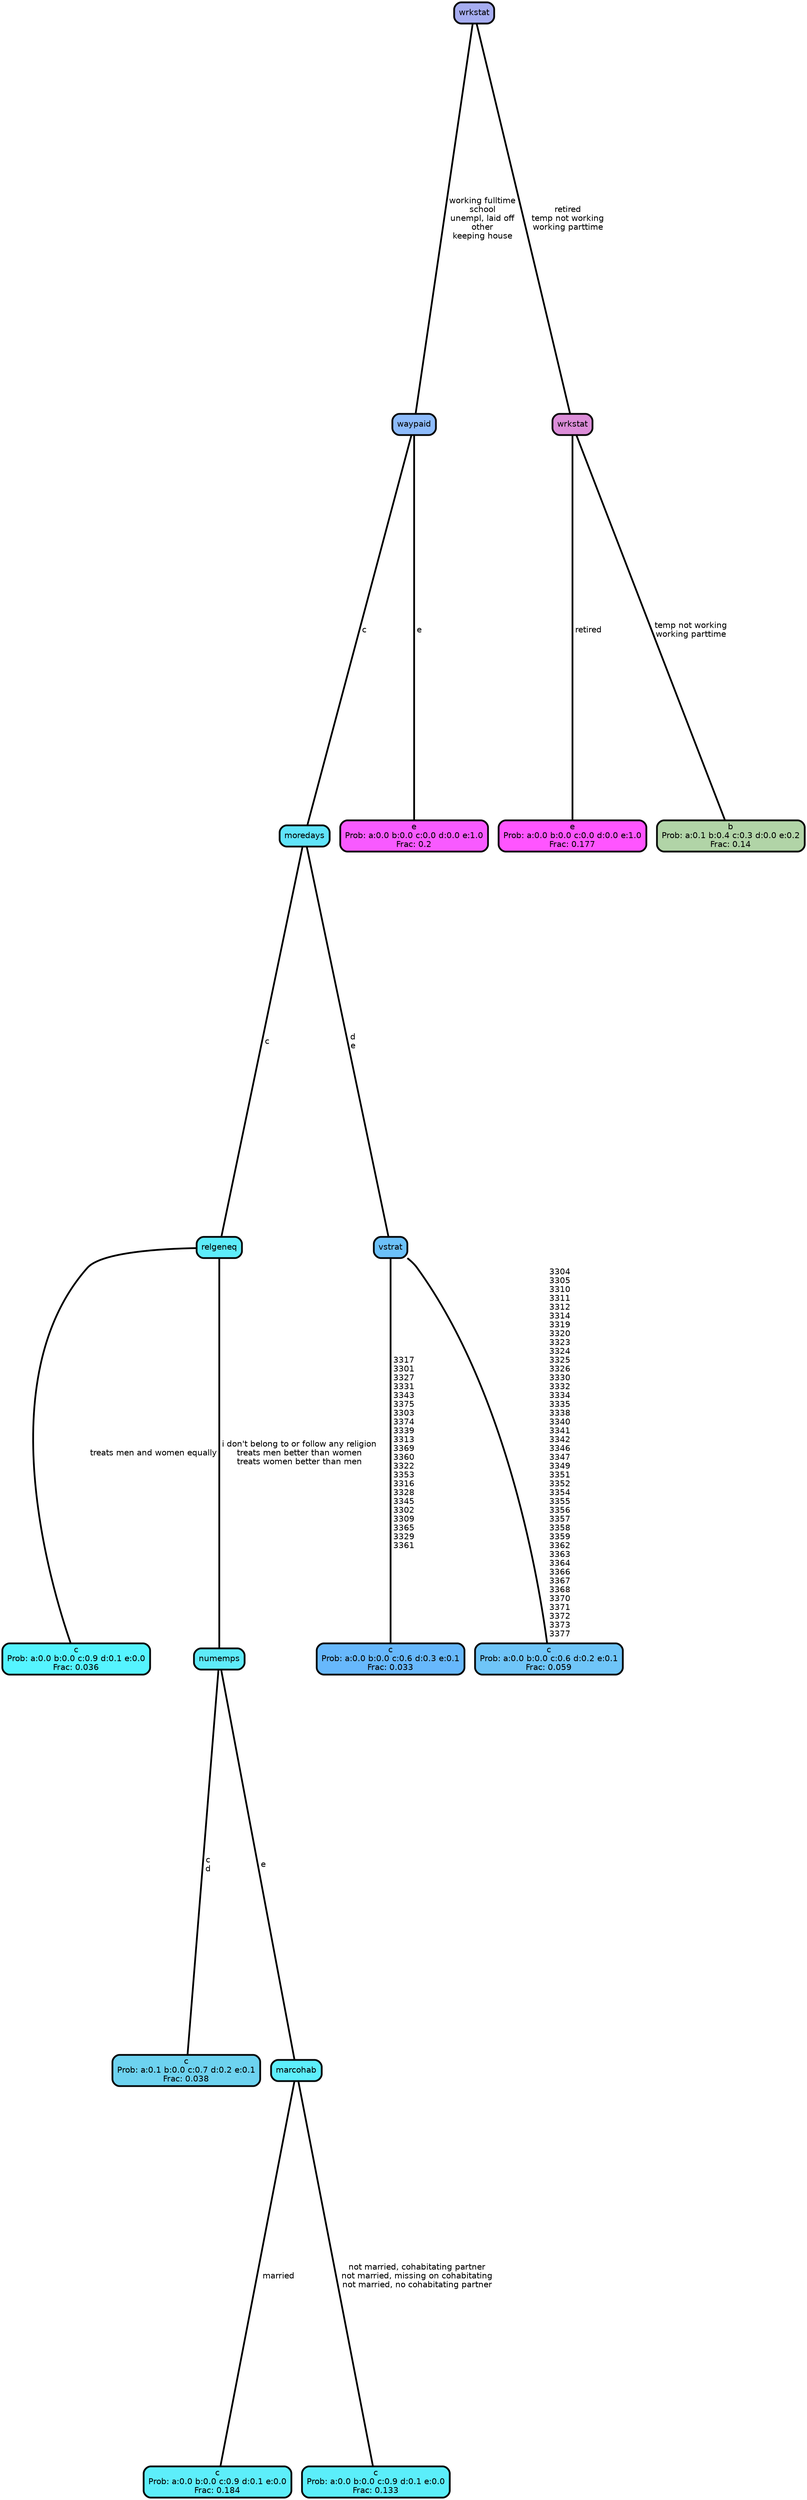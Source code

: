 graph Tree {
node [shape=box, style="filled, rounded",color="black",penwidth="3",fontcolor="black",                 fontname=helvetica] ;
graph [ranksep="0 equally", splines=straight,                 bgcolor=transparent, dpi=200] ;
edge [fontname=helvetica, color=black] ;
0 [label="c
Prob: a:0.0 b:0.0 c:0.9 d:0.1 e:0.0
Frac: 0.036", fillcolor="#55f4ff"] ;
1 [label="relgeneq", fillcolor="#5decfa"] ;
2 [label="c
Prob: a:0.1 b:0.0 c:0.7 d:0.2 e:0.1
Frac: 0.038", fillcolor="#6dd2ef"] ;
3 [label="numemps", fillcolor="#5eebf9"] ;
4 [label="c
Prob: a:0.0 b:0.0 c:0.9 d:0.1 e:0.0
Frac: 0.184", fillcolor="#5deefa"] ;
5 [label="marcohab", fillcolor="#5ceefa"] ;
6 [label="c
Prob: a:0.0 b:0.0 c:0.9 d:0.1 e:0.0
Frac: 0.133", fillcolor="#5beefa"] ;
7 [label="moredays", fillcolor="#60e4fa"] ;
8 [label="c
Prob: a:0.0 b:0.0 c:0.6 d:0.3 e:0.1
Frac: 0.033", fillcolor="#67b8fc"] ;
9 [label="vstrat", fillcolor="#6cc1f9"] ;
10 [label="c
Prob: a:0.0 b:0.0 c:0.6 d:0.2 e:0.1
Frac: 0.059", fillcolor="#6fc5f8"] ;
11 [label="waypaid", fillcolor="#8dbbfb"] ;
12 [label="e
Prob: a:0.0 b:0.0 c:0.0 d:0.0 e:1.0
Frac: 0.2", fillcolor="#f85aff"] ;
13 [label="wrkstat", fillcolor="#a6adf0"] ;
14 [label="e
Prob: a:0.0 b:0.0 c:0.0 d:0.0 e:1.0
Frac: 0.177", fillcolor="#ff55ff"] ;
15 [label="wrkstat", fillcolor="#dc8dd8"] ;
16 [label="b
Prob: a:0.1 b:0.4 c:0.3 d:0.0 e:0.2
Frac: 0.14", fillcolor="#b1d4a7"] ;
1 -- 0 [label=" treats men and women equally",penwidth=3] ;
1 -- 3 [label=" i don't belong to or follow any religion\n treats men better than women\n treats women better than men",penwidth=3] ;
3 -- 2 [label=" c\n d",penwidth=3] ;
3 -- 5 [label=" e",penwidth=3] ;
5 -- 4 [label=" married",penwidth=3] ;
5 -- 6 [label=" not married, cohabitating partner\n not married, missing on cohabitating\n not married, no cohabitating partner",penwidth=3] ;
7 -- 1 [label=" c",penwidth=3] ;
7 -- 9 [label=" d\n e",penwidth=3] ;
9 -- 8 [label=" 3317\n 3301\n 3327\n 3331\n 3343\n 3375\n 3303\n 3374\n 3339\n 3313\n 3369\n 3360\n 3322\n 3353\n 3316\n 3328\n 3345\n 3302\n 3309\n 3365\n 3329\n 3361",penwidth=3] ;
9 -- 10 [label=" 3304\n 3305\n 3310\n 3311\n 3312\n 3314\n 3319\n 3320\n 3323\n 3324\n 3325\n 3326\n 3330\n 3332\n 3334\n 3335\n 3338\n 3340\n 3341\n 3342\n 3346\n 3347\n 3349\n 3351\n 3352\n 3354\n 3355\n 3356\n 3357\n 3358\n 3359\n 3362\n 3363\n 3364\n 3366\n 3367\n 3368\n 3370\n 3371\n 3372\n 3373\n 3377",penwidth=3] ;
11 -- 7 [label=" c",penwidth=3] ;
11 -- 12 [label=" e",penwidth=3] ;
13 -- 11 [label=" working fulltime\n school\n unempl, laid off\n other\n keeping house",penwidth=3] ;
13 -- 15 [label=" retired\n temp not working\n working parttime",penwidth=3] ;
15 -- 14 [label=" retired",penwidth=3] ;
15 -- 16 [label=" temp not working\n working parttime",penwidth=3] ;
{rank = same;}}